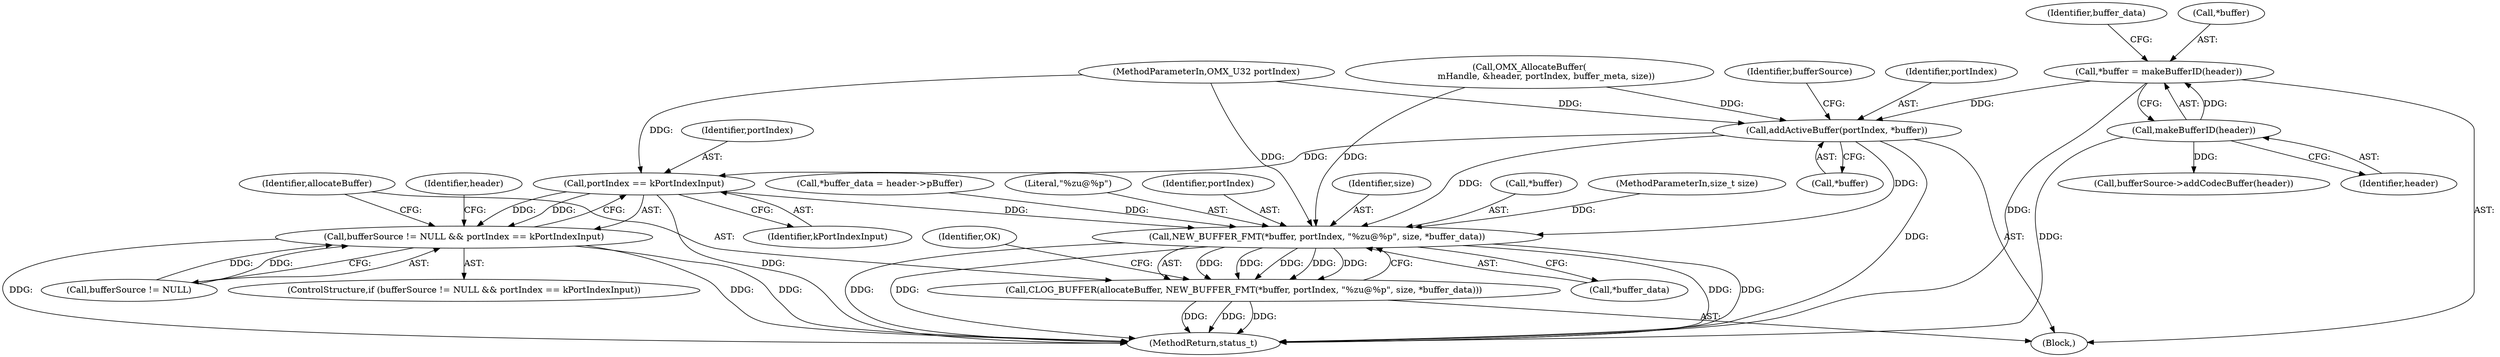 digraph "0_Android_b351eabb428c7ca85a34513c64601f437923d576_2@pointer" {
"1000152" [label="(Call,*buffer = makeBufferID(header))"];
"1000155" [label="(Call,makeBufferID(header))"];
"1000163" [label="(Call,addActiveBuffer(portIndex, *buffer))"];
"1000173" [label="(Call,portIndex == kPortIndexInput)"];
"1000169" [label="(Call,bufferSource != NULL && portIndex == kPortIndexInput)"];
"1000181" [label="(Call,NEW_BUFFER_FMT(*buffer, portIndex, \"%zu@%p\", size, *buffer_data))"];
"1000179" [label="(Call,CLOG_BUFFER(allocateBuffer, NEW_BUFFER_FMT(*buffer, portIndex, \"%zu@%p\", size, *buffer_data)))"];
"1000178" [label="(Identifier,header)"];
"1000163" [label="(Call,addActiveBuffer(portIndex, *buffer))"];
"1000155" [label="(Call,makeBufferID(header))"];
"1000186" [label="(Identifier,size)"];
"1000187" [label="(Call,*buffer_data)"];
"1000182" [label="(Call,*buffer)"];
"1000159" [label="(Identifier,buffer_data)"];
"1000185" [label="(Literal,\"%zu@%p\")"];
"1000168" [label="(ControlStructure,if (bufferSource != NULL && portIndex == kPortIndexInput))"];
"1000191" [label="(MethodReturn,status_t)"];
"1000164" [label="(Identifier,portIndex)"];
"1000152" [label="(Call,*buffer = makeBufferID(header))"];
"1000179" [label="(Call,CLOG_BUFFER(allocateBuffer, NEW_BUFFER_FMT(*buffer, portIndex, \"%zu@%p\", size, *buffer_data)))"];
"1000181" [label="(Call,NEW_BUFFER_FMT(*buffer, portIndex, \"%zu@%p\", size, *buffer_data))"];
"1000174" [label="(Identifier,portIndex)"];
"1000170" [label="(Call,bufferSource != NULL)"];
"1000184" [label="(Identifier,portIndex)"];
"1000105" [label="(Block,)"];
"1000190" [label="(Identifier,OK)"];
"1000101" [label="(MethodParameterIn,OMX_U32 portIndex)"];
"1000177" [label="(Call,bufferSource->addCodecBuffer(header))"];
"1000180" [label="(Identifier,allocateBuffer)"];
"1000156" [label="(Identifier,header)"];
"1000116" [label="(Call,OMX_AllocateBuffer(\n            mHandle, &header, portIndex, buffer_meta, size))"];
"1000169" [label="(Call,bufferSource != NULL && portIndex == kPortIndexInput)"];
"1000165" [label="(Call,*buffer)"];
"1000173" [label="(Call,portIndex == kPortIndexInput)"];
"1000171" [label="(Identifier,bufferSource)"];
"1000102" [label="(MethodParameterIn,size_t size)"];
"1000175" [label="(Identifier,kPortIndexInput)"];
"1000157" [label="(Call,*buffer_data = header->pBuffer)"];
"1000153" [label="(Call,*buffer)"];
"1000152" -> "1000105"  [label="AST: "];
"1000152" -> "1000155"  [label="CFG: "];
"1000153" -> "1000152"  [label="AST: "];
"1000155" -> "1000152"  [label="AST: "];
"1000159" -> "1000152"  [label="CFG: "];
"1000152" -> "1000191"  [label="DDG: "];
"1000155" -> "1000152"  [label="DDG: "];
"1000152" -> "1000163"  [label="DDG: "];
"1000155" -> "1000156"  [label="CFG: "];
"1000156" -> "1000155"  [label="AST: "];
"1000155" -> "1000191"  [label="DDG: "];
"1000155" -> "1000177"  [label="DDG: "];
"1000163" -> "1000105"  [label="AST: "];
"1000163" -> "1000165"  [label="CFG: "];
"1000164" -> "1000163"  [label="AST: "];
"1000165" -> "1000163"  [label="AST: "];
"1000171" -> "1000163"  [label="CFG: "];
"1000163" -> "1000191"  [label="DDG: "];
"1000116" -> "1000163"  [label="DDG: "];
"1000101" -> "1000163"  [label="DDG: "];
"1000163" -> "1000173"  [label="DDG: "];
"1000163" -> "1000181"  [label="DDG: "];
"1000163" -> "1000181"  [label="DDG: "];
"1000173" -> "1000169"  [label="AST: "];
"1000173" -> "1000175"  [label="CFG: "];
"1000174" -> "1000173"  [label="AST: "];
"1000175" -> "1000173"  [label="AST: "];
"1000169" -> "1000173"  [label="CFG: "];
"1000173" -> "1000191"  [label="DDG: "];
"1000173" -> "1000169"  [label="DDG: "];
"1000173" -> "1000169"  [label="DDG: "];
"1000101" -> "1000173"  [label="DDG: "];
"1000173" -> "1000181"  [label="DDG: "];
"1000169" -> "1000168"  [label="AST: "];
"1000169" -> "1000170"  [label="CFG: "];
"1000170" -> "1000169"  [label="AST: "];
"1000178" -> "1000169"  [label="CFG: "];
"1000180" -> "1000169"  [label="CFG: "];
"1000169" -> "1000191"  [label="DDG: "];
"1000169" -> "1000191"  [label="DDG: "];
"1000169" -> "1000191"  [label="DDG: "];
"1000170" -> "1000169"  [label="DDG: "];
"1000170" -> "1000169"  [label="DDG: "];
"1000181" -> "1000179"  [label="AST: "];
"1000181" -> "1000187"  [label="CFG: "];
"1000182" -> "1000181"  [label="AST: "];
"1000184" -> "1000181"  [label="AST: "];
"1000185" -> "1000181"  [label="AST: "];
"1000186" -> "1000181"  [label="AST: "];
"1000187" -> "1000181"  [label="AST: "];
"1000179" -> "1000181"  [label="CFG: "];
"1000181" -> "1000191"  [label="DDG: "];
"1000181" -> "1000191"  [label="DDG: "];
"1000181" -> "1000191"  [label="DDG: "];
"1000181" -> "1000191"  [label="DDG: "];
"1000181" -> "1000179"  [label="DDG: "];
"1000181" -> "1000179"  [label="DDG: "];
"1000181" -> "1000179"  [label="DDG: "];
"1000181" -> "1000179"  [label="DDG: "];
"1000181" -> "1000179"  [label="DDG: "];
"1000101" -> "1000181"  [label="DDG: "];
"1000116" -> "1000181"  [label="DDG: "];
"1000102" -> "1000181"  [label="DDG: "];
"1000157" -> "1000181"  [label="DDG: "];
"1000179" -> "1000105"  [label="AST: "];
"1000180" -> "1000179"  [label="AST: "];
"1000190" -> "1000179"  [label="CFG: "];
"1000179" -> "1000191"  [label="DDG: "];
"1000179" -> "1000191"  [label="DDG: "];
"1000179" -> "1000191"  [label="DDG: "];
}
